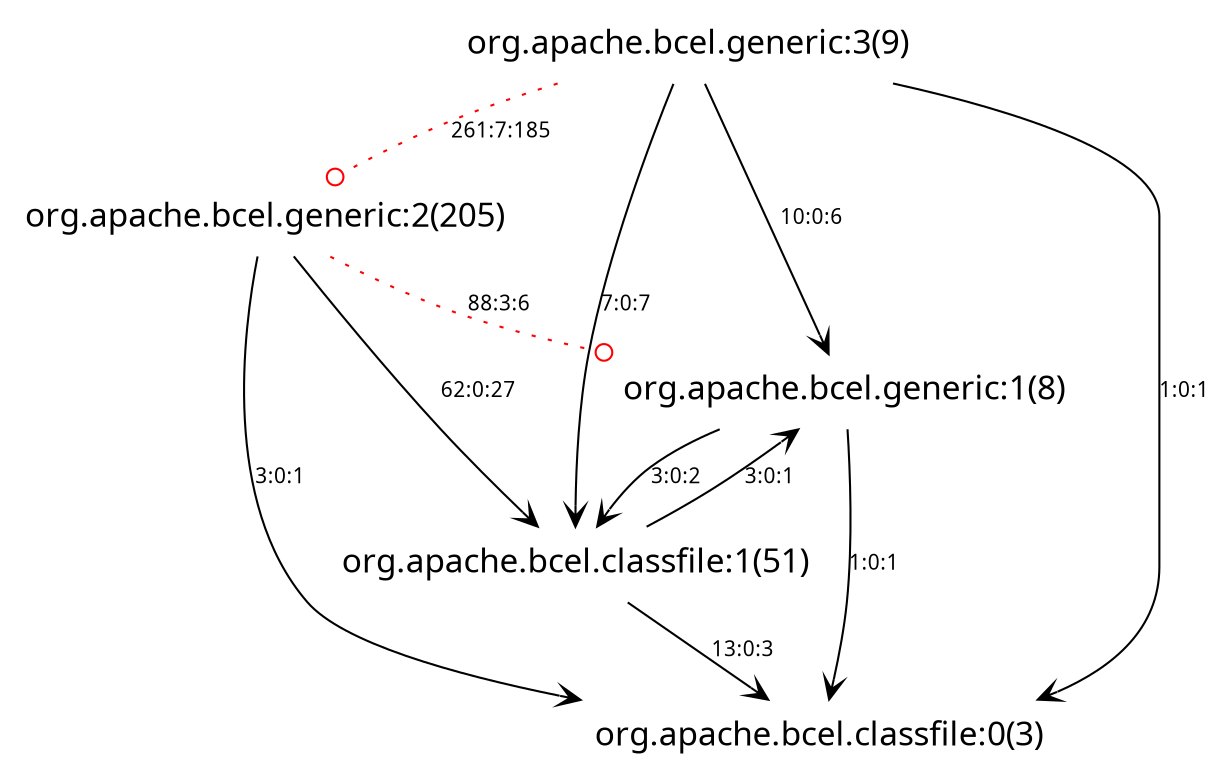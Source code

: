 digraph classfile_2_generic { 
 node [shape=plaintext, fontname=Skia, fontsize=16] 
edge [fontname=Skia, fontsize = 10];
4[ label="org.apache.bcel.generic:1(8)"];
3[ label="org.apache.bcel.generic:2(205)"];
2[ label="org.apache.bcel.classfile:1(51)"];
1[ label="org.apache.bcel.classfile:0(3)"];
0[ label="org.apache.bcel.generic:3(9)"];
0->3[color="red",  arrowhead="odot", style="dotted", label = "261:7:185"];
0->4[color="black", arrowhead="vee", label = "10:0:6"];
0->2[color="black", arrowhead="vee", label = "7:0:7"];
0->1[color="black", arrowhead="vee", label = "1:0:1"];
2->1[color="black", arrowhead="vee", label = "13:0:3"];
2->4[color="black", arrowhead="vee", label = "3:0:1"];
3->4[color="red",  arrowhead="odot", style="dotted", label = "88:3:6"];
3->2[color="black", arrowhead="vee", label = "62:0:27"];
3->1[color="black", arrowhead="vee", label = "3:0:1"];
4->2[color="black", arrowhead="vee", label = "3:0:2"];
4->1[color="black", arrowhead="vee", label = "1:0:1"]
}